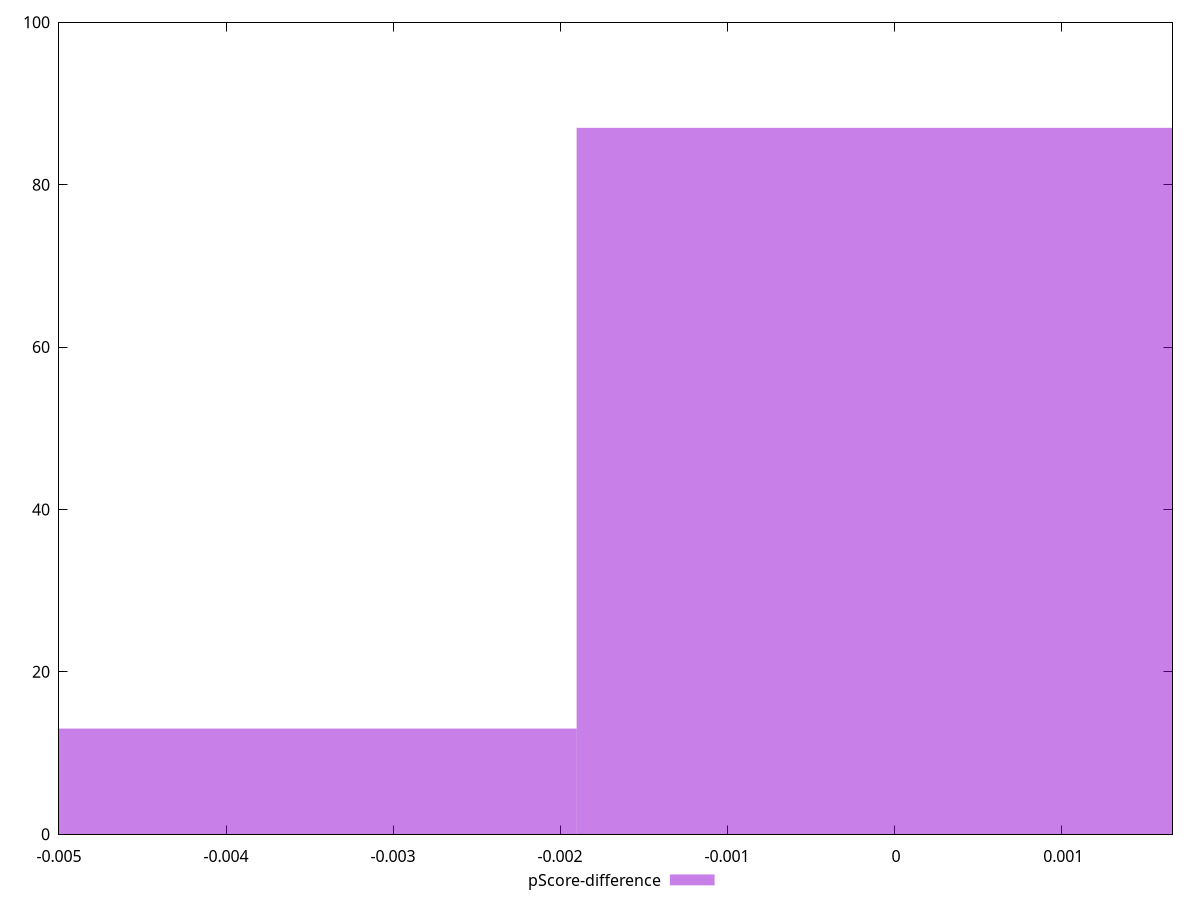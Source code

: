 reset

$pScoreDifference <<EOF
0 87
-0.003801665987034902 13
EOF

set key outside below
set boxwidth 0.003801665987034902
set xrange [-0.0050000000000000044:0.0016666666666667052]
set yrange [0:100]
set trange [0:100]
set style fill transparent solid 0.5 noborder
set terminal svg size 640, 490 enhanced background rgb 'white'
set output "report_00019_2021-02-10T18-14-37.922Z//unminified-javascript/samples/pages+cached/pScore-difference/histogram.svg"

plot $pScoreDifference title "pScore-difference" with boxes

reset
